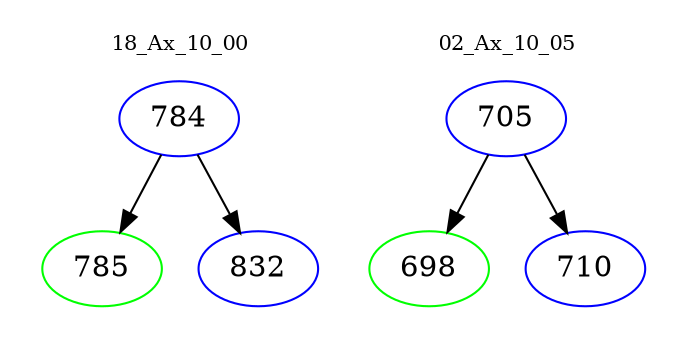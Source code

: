 digraph{
subgraph cluster_0 {
color = white
label = "18_Ax_10_00";
fontsize=10;
T0_784 [label="784", color="blue"]
T0_784 -> T0_785 [color="black"]
T0_785 [label="785", color="green"]
T0_784 -> T0_832 [color="black"]
T0_832 [label="832", color="blue"]
}
subgraph cluster_1 {
color = white
label = "02_Ax_10_05";
fontsize=10;
T1_705 [label="705", color="blue"]
T1_705 -> T1_698 [color="black"]
T1_698 [label="698", color="green"]
T1_705 -> T1_710 [color="black"]
T1_710 [label="710", color="blue"]
}
}
